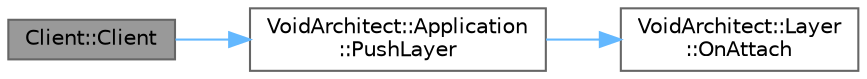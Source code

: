digraph "Client::Client"
{
 // LATEX_PDF_SIZE
  bgcolor="transparent";
  edge [fontname=Helvetica,fontsize=10,labelfontname=Helvetica,labelfontsize=10];
  node [fontname=Helvetica,fontsize=10,shape=box,height=0.2,width=0.4];
  rankdir="LR";
  Node1 [id="Node000001",label="Client::Client",height=0.2,width=0.4,color="gray40", fillcolor="grey60", style="filled", fontcolor="black",tooltip=" "];
  Node1 -> Node2 [id="edge1_Node000001_Node000002",color="steelblue1",style="solid",tooltip=" "];
  Node2 [id="Node000002",label="VoidArchitect::Application\l::PushLayer",height=0.2,width=0.4,color="grey40", fillcolor="white", style="filled",URL="$class_void_architect_1_1_application.html#a57a6b5cf026c6ffc899139b59fb02199",tooltip=" "];
  Node2 -> Node3 [id="edge2_Node000002_Node000003",color="steelblue1",style="solid",tooltip=" "];
  Node3 [id="Node000003",label="VoidArchitect::Layer\l::OnAttach",height=0.2,width=0.4,color="grey40", fillcolor="white", style="filled",URL="$class_void_architect_1_1_layer.html#afc7b38adf776884fb18006742824c43a",tooltip=" "];
}
